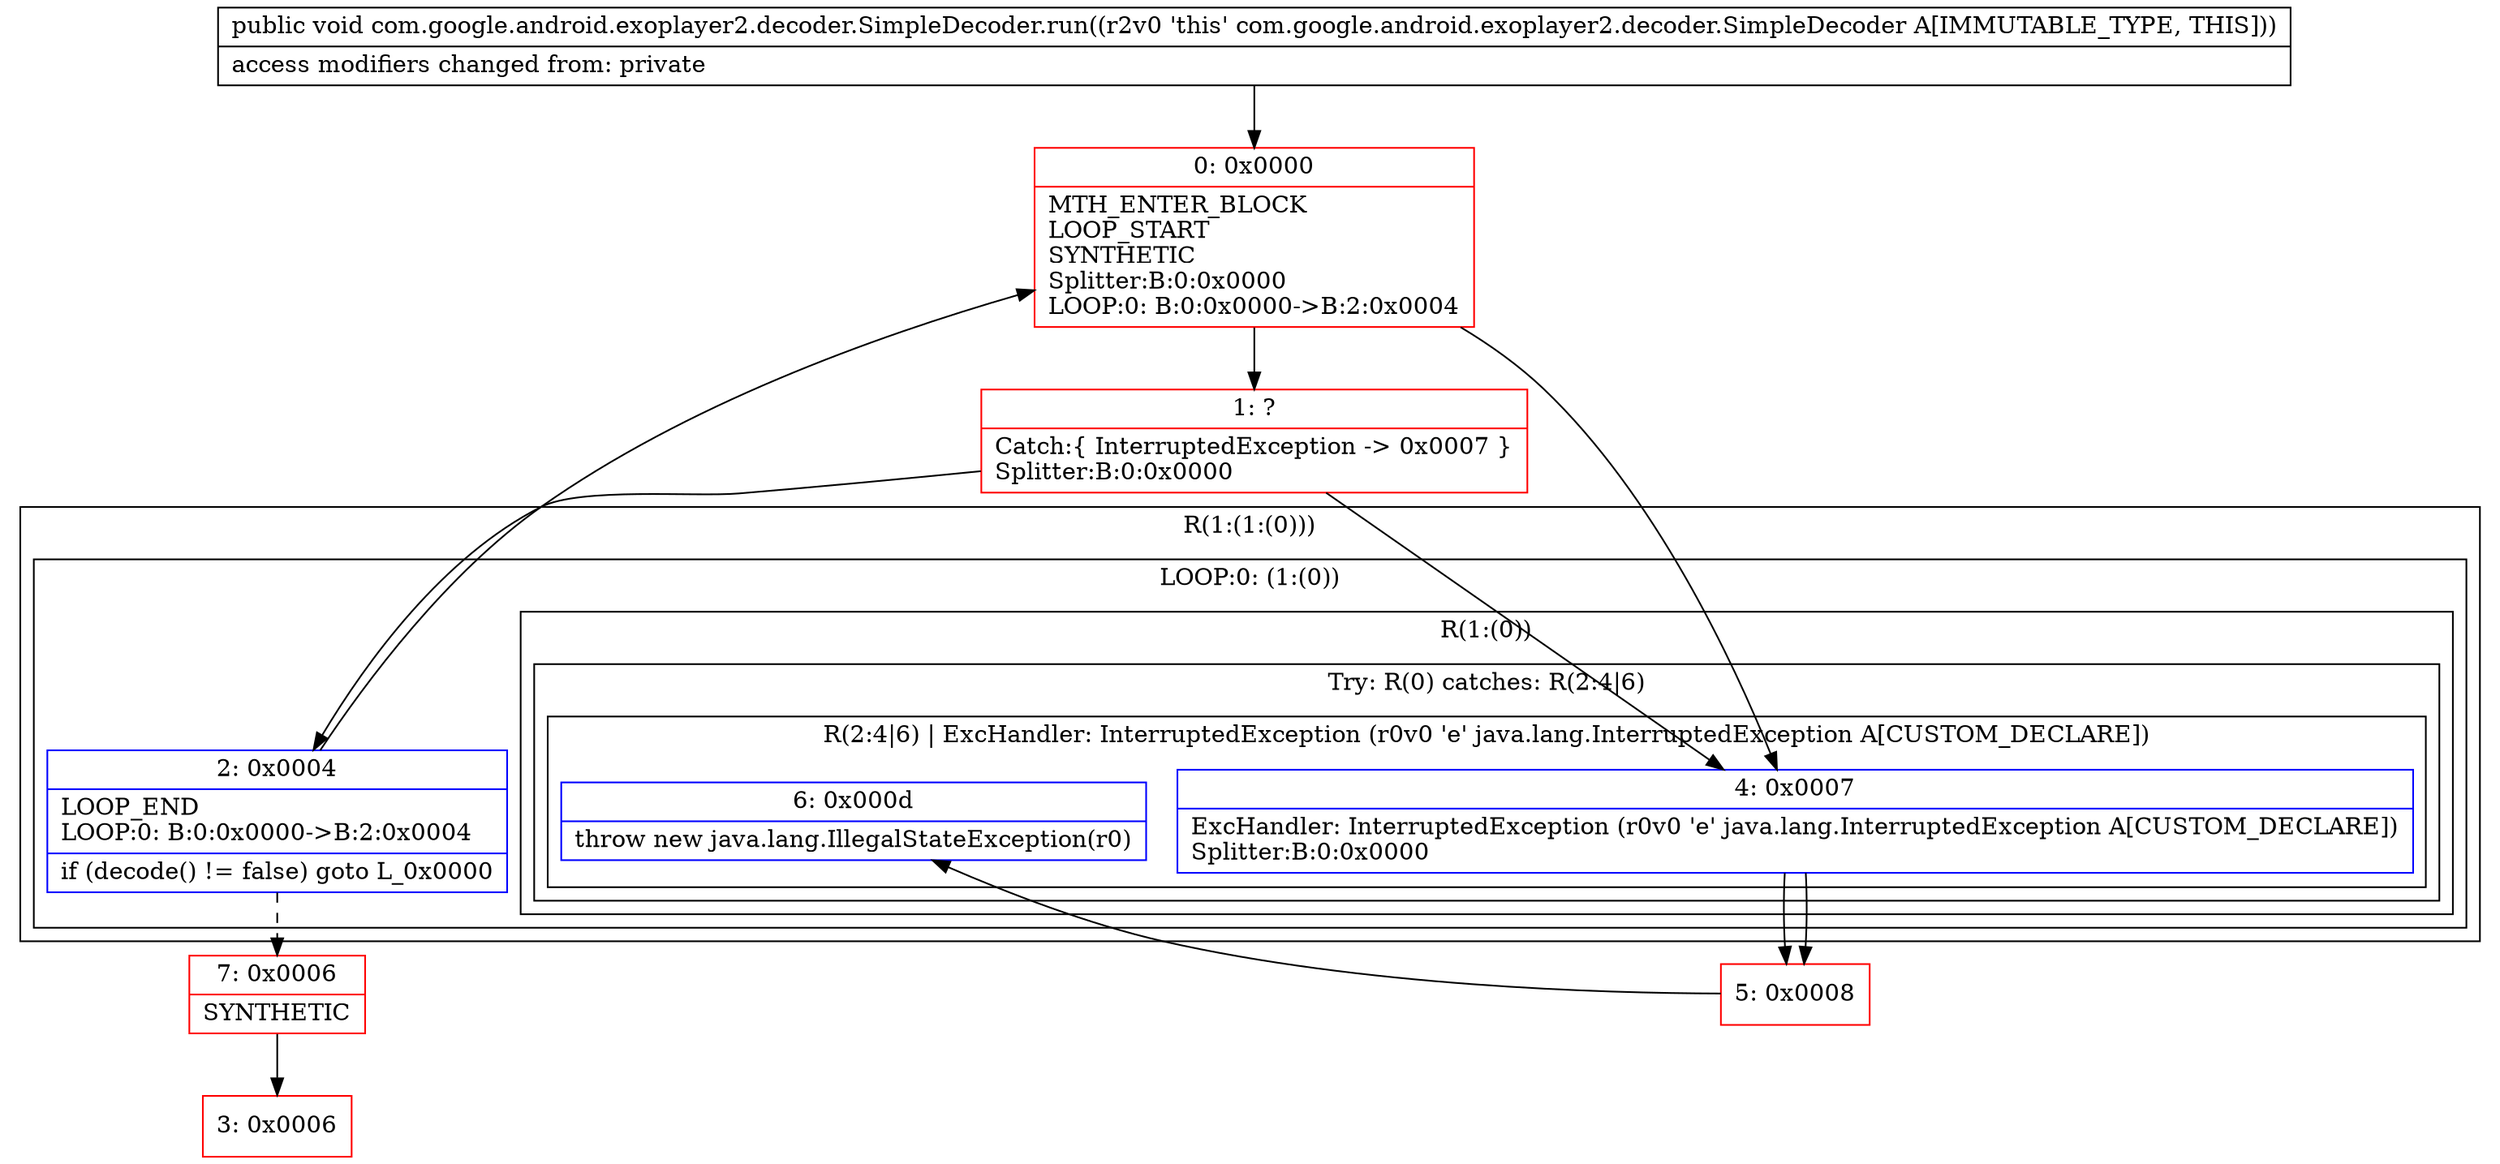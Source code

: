 digraph "CFG forcom.google.android.exoplayer2.decoder.SimpleDecoder.run()V" {
subgraph cluster_Region_1125459189 {
label = "R(1:(1:(0)))";
node [shape=record,color=blue];
subgraph cluster_LoopRegion_567073971 {
label = "LOOP:0: (1:(0))";
node [shape=record,color=blue];
Node_2 [shape=record,label="{2\:\ 0x0004|LOOP_END\lLOOP:0: B:0:0x0000\-\>B:2:0x0004\l|if (decode() != false) goto L_0x0000\l}"];
subgraph cluster_Region_645818014 {
label = "R(1:(0))";
node [shape=record,color=blue];
subgraph cluster_TryCatchRegion_951250823 {
label = "Try: R(0) catches: R(2:4|6)";
node [shape=record,color=blue];
subgraph cluster_Region_1391085288 {
label = "R(0)";
node [shape=record,color=blue];
}
subgraph cluster_Region_352596290 {
label = "R(2:4|6) | ExcHandler: InterruptedException (r0v0 'e' java.lang.InterruptedException A[CUSTOM_DECLARE])\l";
node [shape=record,color=blue];
Node_4 [shape=record,label="{4\:\ 0x0007|ExcHandler: InterruptedException (r0v0 'e' java.lang.InterruptedException A[CUSTOM_DECLARE])\lSplitter:B:0:0x0000\l}"];
Node_6 [shape=record,label="{6\:\ 0x000d|throw new java.lang.IllegalStateException(r0)\l}"];
}
}
}
}
}
subgraph cluster_Region_352596290 {
label = "R(2:4|6) | ExcHandler: InterruptedException (r0v0 'e' java.lang.InterruptedException A[CUSTOM_DECLARE])\l";
node [shape=record,color=blue];
Node_4 [shape=record,label="{4\:\ 0x0007|ExcHandler: InterruptedException (r0v0 'e' java.lang.InterruptedException A[CUSTOM_DECLARE])\lSplitter:B:0:0x0000\l}"];
Node_6 [shape=record,label="{6\:\ 0x000d|throw new java.lang.IllegalStateException(r0)\l}"];
}
Node_0 [shape=record,color=red,label="{0\:\ 0x0000|MTH_ENTER_BLOCK\lLOOP_START\lSYNTHETIC\lSplitter:B:0:0x0000\lLOOP:0: B:0:0x0000\-\>B:2:0x0004\l}"];
Node_1 [shape=record,color=red,label="{1\:\ ?|Catch:\{ InterruptedException \-\> 0x0007 \}\lSplitter:B:0:0x0000\l}"];
Node_3 [shape=record,color=red,label="{3\:\ 0x0006}"];
Node_5 [shape=record,color=red,label="{5\:\ 0x0008}"];
Node_7 [shape=record,color=red,label="{7\:\ 0x0006|SYNTHETIC\l}"];
MethodNode[shape=record,label="{public void com.google.android.exoplayer2.decoder.SimpleDecoder.run((r2v0 'this' com.google.android.exoplayer2.decoder.SimpleDecoder A[IMMUTABLE_TYPE, THIS]))  | access modifiers changed from: private\l}"];
MethodNode -> Node_0;
Node_2 -> Node_0;
Node_2 -> Node_7[style=dashed];
Node_4 -> Node_5;
Node_4 -> Node_5;
Node_0 -> Node_1;
Node_0 -> Node_4;
Node_1 -> Node_4;
Node_1 -> Node_2;
Node_5 -> Node_6;
Node_7 -> Node_3;
}

